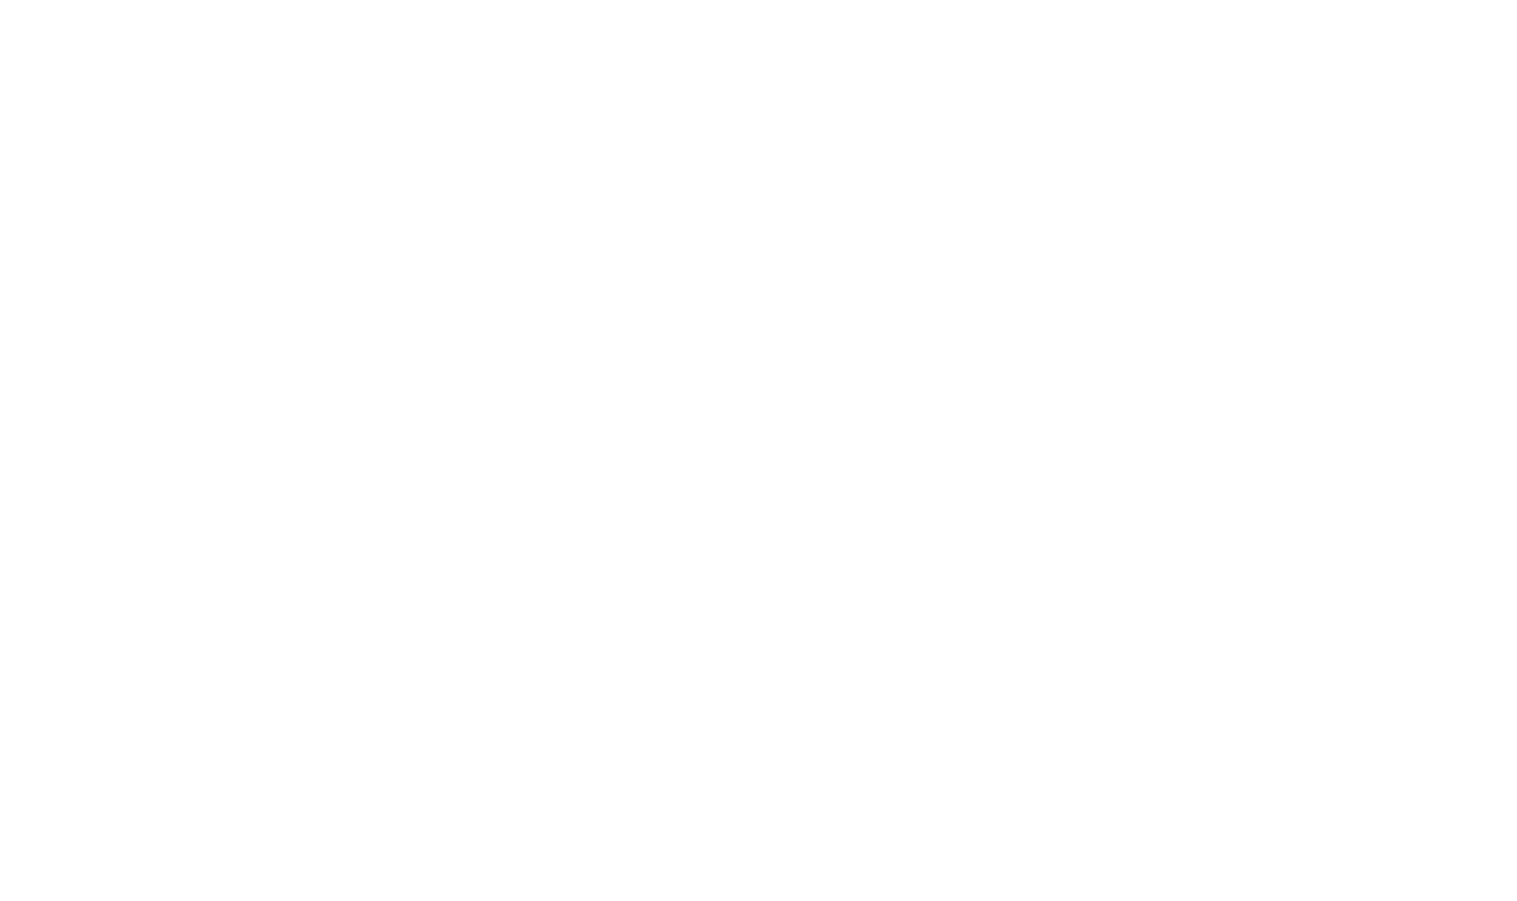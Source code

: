 digraph finite_state_machine {
  bgcolor = "transparent";
  rankdir = LR;
  ratio = 0.5625; // 16:9.

  // Invisible node from which to draw start transition to start state.
  node [style = invis]; -1;

  // Accept states.
  node [color = "white", fontcolor = "white", style = "", shape = doublecircle]; 2;
  node [color = "white", fontcolor = "white", style = "", shape = doublecircle]; 3;
  node [color = "white", fontcolor = "white", style = "", shape = doublecircle]; 4;
  node [color = "white", fontcolor = "white", style = "", shape = doublecircle]; 5;

  // Catch-all (default) for remaining states.
  node [color = "white", fontcolor = "white", style = "", shape = circle, xlabel = ""];

  -1 -> 0 [color = "white", fontcolor = "white"];
  0 -> 1 [color = "white", fontcolor = "white", label = "/"];
  1 -> 2 [color = "white", fontcolor = "white", label = "/"];
  2 -> 2 [color = "white", fontcolor = "white", label = "\\0-\\t"];
  2 -> 2 [color = "white", fontcolor = "white", label = "\\v-\\f"];
  2 -> 2 [color = "white", fontcolor = "white", label = "\\u000e->"];
  2 -> 3 [color = "white", fontcolor = "white", label = "?"];
  2 -> 2 [color = "white", fontcolor = "white", label = "@-\\uffff"];
  3 -> 2 [color = "white", fontcolor = "white", label = "\\0-\\t"];
  3 -> 2 [color = "white", fontcolor = "white", label = "\\v-\\f"];
  3 -> 2 [color = "white", fontcolor = "white", label = "\\u000e-9"];
  3 -> 4 [color = "white", fontcolor = "white", label = ":"];
  3 -> 2 [color = "white", fontcolor = "white", label = ";->"];
  3 -> 3 [color = "white", fontcolor = "white", label = "?"];
  3 -> 2 [color = "white", fontcolor = "white", label = "@-\\uffff"];
  4 -> 2 [color = "white", fontcolor = "white", label = "\\0-\\t"];
  4 -> 5 [color = "white", fontcolor = "white", label = "\\n"];
  4 -> 2 [color = "white", fontcolor = "white", label = "\\v-\\f"];
  4 -> 6 [color = "white", fontcolor = "white", label = "\\r"];
  4 -> 2 [color = "white", fontcolor = "white", label = "\\u000e->"];
  4 -> 3 [color = "white", fontcolor = "white", label = "?"];
  4 -> 2 [color = "white", fontcolor = "white", label = "@-\\uffff"];
  6 -> 5 [color = "white", fontcolor = "white", label = "\\n"];
}